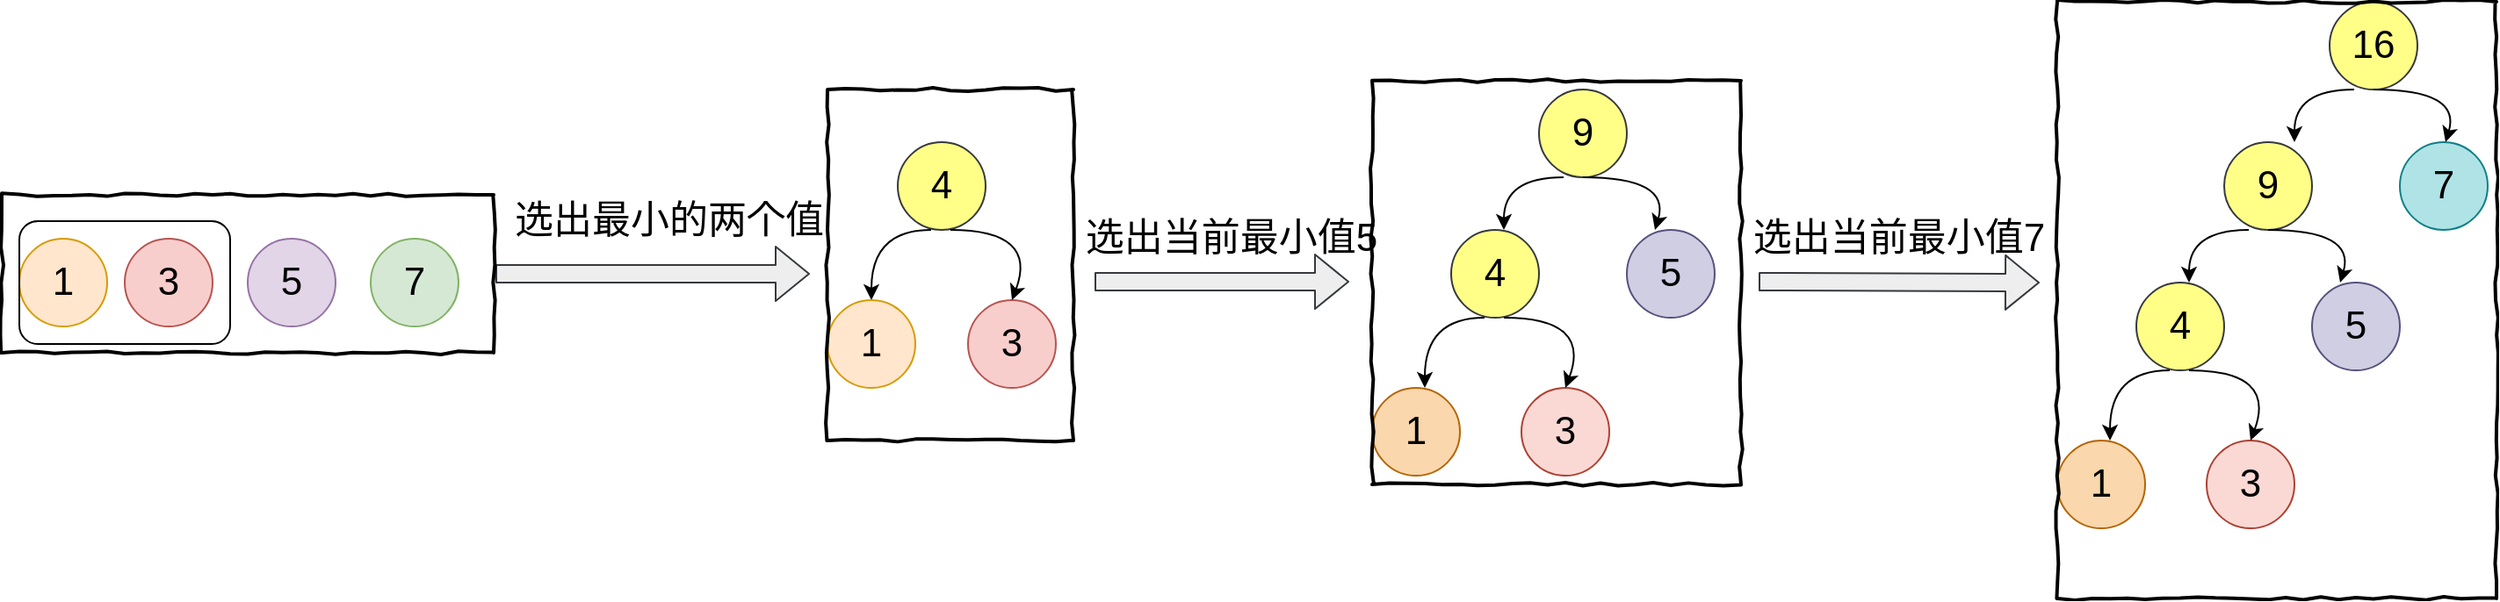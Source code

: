 <mxfile version="12.9.2" type="device"><diagram id="Op0ThOlVNFPtg72JiIdT" name="第 1 页"><mxGraphModel dx="793" dy="1610" grid="1" gridSize="10" guides="1" tooltips="1" connect="1" arrows="1" fold="1" page="1" pageScale="1" pageWidth="827" pageHeight="1169" math="0" shadow="0"><root><mxCell id="0"/><mxCell id="1" parent="0"/><mxCell id="OPsfWgrjkiYIIZV7oO3J-1" value="1" style="ellipse;whiteSpace=wrap;html=1;aspect=fixed;fillColor=#ffe6cc;strokeColor=#d79b00;fontSize=22;" vertex="1" parent="1"><mxGeometry x="70" y="5" width="50" height="50" as="geometry"/></mxCell><mxCell id="OPsfWgrjkiYIIZV7oO3J-2" value="3" style="ellipse;whiteSpace=wrap;html=1;aspect=fixed;fillColor=#f8cecc;strokeColor=#b85450;fontSize=22;" vertex="1" parent="1"><mxGeometry x="130" y="5" width="50" height="50" as="geometry"/></mxCell><mxCell id="OPsfWgrjkiYIIZV7oO3J-4" value="5" style="ellipse;whiteSpace=wrap;html=1;aspect=fixed;fillColor=#e1d5e7;strokeColor=#9673a6;fontSize=22;" vertex="1" parent="1"><mxGeometry x="200" y="5" width="50" height="50" as="geometry"/></mxCell><mxCell id="OPsfWgrjkiYIIZV7oO3J-6" value="7" style="ellipse;whiteSpace=wrap;html=1;aspect=fixed;fillColor=#d5e8d4;strokeColor=#82b366;fontSize=22;" vertex="1" parent="1"><mxGeometry x="270" y="5" width="50" height="50" as="geometry"/></mxCell><mxCell id="OPsfWgrjkiYIIZV7oO3J-9" value="3" style="ellipse;whiteSpace=wrap;html=1;aspect=fixed;fillColor=#f8cecc;strokeColor=#b85450;fontSize=22;" vertex="1" parent="1"><mxGeometry x="610" y="40" width="50" height="50" as="geometry"/></mxCell><mxCell id="OPsfWgrjkiYIIZV7oO3J-11" value="4" style="ellipse;whiteSpace=wrap;html=1;aspect=fixed;fillColor=#ffff88;strokeColor=#36393d;fontSize=22;" vertex="1" parent="1"><mxGeometry x="570" y="-50" width="50" height="50" as="geometry"/></mxCell><mxCell id="OPsfWgrjkiYIIZV7oO3J-12" value="" style="endArrow=classic;html=1;entryX=0.5;entryY=0;entryDx=0;entryDy=0;exitX=0.38;exitY=1;exitDx=0;exitDy=0;exitPerimeter=0;curved=1;fontSize=22;" edge="1" parent="1" source="OPsfWgrjkiYIIZV7oO3J-11"><mxGeometry width="50" height="50" relative="1" as="geometry"><mxPoint x="650" y="30" as="sourcePoint"/><mxPoint x="555" y="40" as="targetPoint"/><Array as="points"><mxPoint x="555"/></Array></mxGeometry></mxCell><mxCell id="OPsfWgrjkiYIIZV7oO3J-13" value="" style="endArrow=classic;html=1;entryX=0.5;entryY=0;entryDx=0;entryDy=0;curved=1;fontSize=22;" edge="1" parent="1" target="OPsfWgrjkiYIIZV7oO3J-9"><mxGeometry width="50" height="50" relative="1" as="geometry"><mxPoint x="600" as="sourcePoint"/><mxPoint x="770" y="-40" as="targetPoint"/><Array as="points"><mxPoint x="650"/></Array></mxGeometry></mxCell><mxCell id="OPsfWgrjkiYIIZV7oO3J-15" value="3" style="ellipse;whiteSpace=wrap;html=1;aspect=fixed;fillColor=#fad9d5;strokeColor=#ae4132;fontSize=22;" vertex="1" parent="1"><mxGeometry x="1315" y="120" width="50" height="50" as="geometry"/></mxCell><mxCell id="OPsfWgrjkiYIIZV7oO3J-16" value="4" style="ellipse;whiteSpace=wrap;html=1;aspect=fixed;fillColor=#ffff88;strokeColor=#36393d;fontSize=22;" vertex="1" parent="1"><mxGeometry x="1275" y="30" width="50" height="50" as="geometry"/></mxCell><mxCell id="OPsfWgrjkiYIIZV7oO3J-18" value="" style="endArrow=classic;html=1;entryX=0.5;entryY=0;entryDx=0;entryDy=0;curved=1;fontSize=22;" edge="1" parent="1" target="OPsfWgrjkiYIIZV7oO3J-15"><mxGeometry width="50" height="50" relative="1" as="geometry"><mxPoint x="1305" y="80" as="sourcePoint"/><mxPoint x="1475" y="40" as="targetPoint"/><Array as="points"><mxPoint x="1355" y="80"/></Array></mxGeometry></mxCell><mxCell id="OPsfWgrjkiYIIZV7oO3J-19" value="5" style="ellipse;whiteSpace=wrap;html=1;aspect=fixed;fillColor=#d0cee2;strokeColor=#56517e;fontSize=22;" vertex="1" parent="1"><mxGeometry x="1375" y="30" width="50" height="50" as="geometry"/></mxCell><mxCell id="OPsfWgrjkiYIIZV7oO3J-20" value="9" style="ellipse;whiteSpace=wrap;html=1;aspect=fixed;fillColor=#ffff88;strokeColor=#36393d;fontSize=22;" vertex="1" parent="1"><mxGeometry x="1325" y="-50" width="50" height="50" as="geometry"/></mxCell><mxCell id="OPsfWgrjkiYIIZV7oO3J-21" value="7" style="ellipse;whiteSpace=wrap;html=1;aspect=fixed;fillColor=#b0e3e6;strokeColor=#0e8088;fontSize=22;" vertex="1" parent="1"><mxGeometry x="1425" y="-50" width="50" height="50" as="geometry"/></mxCell><mxCell id="OPsfWgrjkiYIIZV7oO3J-24" value="" style="endArrow=classic;html=1;exitX=0.38;exitY=1;exitDx=0;exitDy=0;exitPerimeter=0;curved=1;fontSize=22;" edge="1" parent="1"><mxGeometry width="50" height="50" relative="1" as="geometry"><mxPoint x="1339" as="sourcePoint"/><mxPoint x="1305" y="30" as="targetPoint"/><Array as="points"><mxPoint x="1305"/></Array></mxGeometry></mxCell><mxCell id="OPsfWgrjkiYIIZV7oO3J-25" value="" style="endArrow=classic;html=1;entryX=0.32;entryY=0;entryDx=0;entryDy=0;curved=1;entryPerimeter=0;fontSize=22;" edge="1" parent="1" target="OPsfWgrjkiYIIZV7oO3J-19"><mxGeometry width="50" height="50" relative="1" as="geometry"><mxPoint x="1350" as="sourcePoint"/><mxPoint x="1385" y="40" as="targetPoint"/><Array as="points"><mxPoint x="1400"/></Array></mxGeometry></mxCell><mxCell id="OPsfWgrjkiYIIZV7oO3J-26" value="16" style="ellipse;whiteSpace=wrap;html=1;aspect=fixed;fillColor=#ffff88;strokeColor=#36393d;fontSize=22;" vertex="1" parent="1"><mxGeometry x="1385" y="-130" width="50" height="50" as="geometry"/></mxCell><mxCell id="OPsfWgrjkiYIIZV7oO3J-27" value="" style="endArrow=classic;html=1;exitX=0.38;exitY=1;exitDx=0;exitDy=0;exitPerimeter=0;curved=1;fontSize=22;" edge="1" parent="1"><mxGeometry width="50" height="50" relative="1" as="geometry"><mxPoint x="1399" y="-80" as="sourcePoint"/><mxPoint x="1365" y="-50" as="targetPoint"/><Array as="points"><mxPoint x="1365" y="-80"/></Array></mxGeometry></mxCell><mxCell id="OPsfWgrjkiYIIZV7oO3J-28" value="" style="endArrow=classic;html=1;entryX=0.32;entryY=0;entryDx=0;entryDy=0;curved=1;entryPerimeter=0;fontSize=22;" edge="1" parent="1"><mxGeometry width="50" height="50" relative="1" as="geometry"><mxPoint x="1410" y="-80" as="sourcePoint"/><mxPoint x="1451" y="-50" as="targetPoint"/><Array as="points"><mxPoint x="1460" y="-80"/></Array></mxGeometry></mxCell><mxCell id="OPsfWgrjkiYIIZV7oO3J-39" value="" style="rounded=1;whiteSpace=wrap;html=1;fillColor=none;fontSize=22;" vertex="1" parent="1"><mxGeometry x="70" y="-5" width="120" height="70" as="geometry"/></mxCell><mxCell id="OPsfWgrjkiYIIZV7oO3J-40" value="1" style="ellipse;whiteSpace=wrap;html=1;aspect=fixed;fillColor=#ffe6cc;strokeColor=#d79b00;fontSize=22;" vertex="1" parent="1"><mxGeometry x="530" y="40" width="50" height="50" as="geometry"/></mxCell><mxCell id="OPsfWgrjkiYIIZV7oO3J-41" value="" style="shape=flexArrow;endArrow=classic;html=1;fillColor=#eeeeee;strokeColor=#36393d;fontSize=22;" edge="1" parent="1"><mxGeometry width="50" height="50" relative="1" as="geometry"><mxPoint x="341" y="25" as="sourcePoint"/><mxPoint x="520" y="25" as="targetPoint"/></mxGeometry></mxCell><mxCell id="OPsfWgrjkiYIIZV7oO3J-43" value="&lt;span style=&quot;white-space: nowrap; font-size: 22px;&quot;&gt;&lt;font style=&quot;font-size: 22px;&quot;&gt;选出最小的两个值&lt;/font&gt;&lt;/span&gt;" style="text;html=1;strokeColor=none;fillColor=none;align=center;verticalAlign=middle;whiteSpace=wrap;rounded=0;fontSize=22;" vertex="1" parent="1"><mxGeometry x="420" y="-15" width="40" height="20" as="geometry"/></mxCell><mxCell id="OPsfWgrjkiYIIZV7oO3J-46" value="" style="shape=flexArrow;endArrow=classic;html=1;fillColor=#eeeeee;strokeColor=#36393d;" edge="1" parent="1"><mxGeometry width="50" height="50" relative="1" as="geometry"><mxPoint x="682" y="29.5" as="sourcePoint"/><mxPoint x="827" y="29.5" as="targetPoint"/></mxGeometry></mxCell><mxCell id="OPsfWgrjkiYIIZV7oO3J-47" value="&lt;span style=&quot;white-space: nowrap&quot;&gt;&lt;font style=&quot;font-size: 22px&quot;&gt;选出当前最小值5&lt;/font&gt;&lt;/span&gt;" style="text;html=1;strokeColor=none;fillColor=none;align=center;verticalAlign=middle;whiteSpace=wrap;rounded=0;" vertex="1" parent="1"><mxGeometry x="740" y="-5" width="40" height="20" as="geometry"/></mxCell><mxCell id="OPsfWgrjkiYIIZV7oO3J-51" value="3" style="ellipse;whiteSpace=wrap;html=1;aspect=fixed;fillColor=#fad9d5;strokeColor=#ae4132;fontSize=22;" vertex="1" parent="1"><mxGeometry x="925" y="90" width="50" height="50" as="geometry"/></mxCell><mxCell id="OPsfWgrjkiYIIZV7oO3J-52" value="4" style="ellipse;whiteSpace=wrap;html=1;aspect=fixed;fillColor=#ffff88;strokeColor=#36393d;fontSize=22;" vertex="1" parent="1"><mxGeometry x="885" width="50" height="50" as="geometry"/></mxCell><mxCell id="OPsfWgrjkiYIIZV7oO3J-53" value="" style="endArrow=classic;html=1;entryX=0.5;entryY=0;entryDx=0;entryDy=0;exitX=0.38;exitY=1;exitDx=0;exitDy=0;exitPerimeter=0;curved=1;fontSize=22;" edge="1" parent="1" source="OPsfWgrjkiYIIZV7oO3J-52"><mxGeometry width="50" height="50" relative="1" as="geometry"><mxPoint x="965" y="80" as="sourcePoint"/><mxPoint x="870" y="90" as="targetPoint"/><Array as="points"><mxPoint x="870" y="50"/></Array></mxGeometry></mxCell><mxCell id="OPsfWgrjkiYIIZV7oO3J-54" value="" style="endArrow=classic;html=1;entryX=0.5;entryY=0;entryDx=0;entryDy=0;curved=1;fontSize=22;" edge="1" parent="1" target="OPsfWgrjkiYIIZV7oO3J-51"><mxGeometry width="50" height="50" relative="1" as="geometry"><mxPoint x="915" y="50" as="sourcePoint"/><mxPoint x="1085" y="10" as="targetPoint"/><Array as="points"><mxPoint x="965" y="50"/></Array></mxGeometry></mxCell><mxCell id="OPsfWgrjkiYIIZV7oO3J-55" value="5" style="ellipse;whiteSpace=wrap;html=1;aspect=fixed;fillColor=#d0cee2;strokeColor=#56517e;fontSize=22;" vertex="1" parent="1"><mxGeometry x="985" width="50" height="50" as="geometry"/></mxCell><mxCell id="OPsfWgrjkiYIIZV7oO3J-56" value="9" style="ellipse;whiteSpace=wrap;html=1;aspect=fixed;fillColor=#ffff88;strokeColor=#36393d;fontSize=22;" vertex="1" parent="1"><mxGeometry x="935" y="-80" width="50" height="50" as="geometry"/></mxCell><mxCell id="OPsfWgrjkiYIIZV7oO3J-58" value="" style="endArrow=classic;html=1;exitX=0.38;exitY=1;exitDx=0;exitDy=0;exitPerimeter=0;curved=1;fontSize=22;" edge="1" parent="1"><mxGeometry width="50" height="50" relative="1" as="geometry"><mxPoint x="949" y="-30" as="sourcePoint"/><mxPoint x="915" as="targetPoint"/><Array as="points"><mxPoint x="915" y="-30"/></Array></mxGeometry></mxCell><mxCell id="OPsfWgrjkiYIIZV7oO3J-59" value="" style="endArrow=classic;html=1;entryX=0.32;entryY=0;entryDx=0;entryDy=0;curved=1;entryPerimeter=0;fontSize=22;" edge="1" parent="1" target="OPsfWgrjkiYIIZV7oO3J-55"><mxGeometry width="50" height="50" relative="1" as="geometry"><mxPoint x="960" y="-30" as="sourcePoint"/><mxPoint x="995" y="10" as="targetPoint"/><Array as="points"><mxPoint x="1010" y="-30"/></Array></mxGeometry></mxCell><mxCell id="OPsfWgrjkiYIIZV7oO3J-63" value="1" style="ellipse;whiteSpace=wrap;html=1;aspect=fixed;fillColor=#fad7ac;strokeColor=#b46504;fontSize=22;" vertex="1" parent="1"><mxGeometry x="840" y="90" width="50" height="50" as="geometry"/></mxCell><mxCell id="OPsfWgrjkiYIIZV7oO3J-67" value="" style="endArrow=classic;html=1;entryX=0.5;entryY=0;entryDx=0;entryDy=0;exitX=0.38;exitY=1;exitDx=0;exitDy=0;exitPerimeter=0;curved=1;fontSize=22;" edge="1" parent="1"><mxGeometry width="50" height="50" relative="1" as="geometry"><mxPoint x="1294" y="80" as="sourcePoint"/><mxPoint x="1260" y="120" as="targetPoint"/><Array as="points"><mxPoint x="1260" y="80"/></Array></mxGeometry></mxCell><mxCell id="OPsfWgrjkiYIIZV7oO3J-71" value="" style="shape=flexArrow;endArrow=classic;html=1;fillColor=#eeeeee;strokeColor=#36393d;" edge="1" parent="1"><mxGeometry width="50" height="50" relative="1" as="geometry"><mxPoint x="1060" y="29.5" as="sourcePoint"/><mxPoint x="1220" y="30" as="targetPoint"/></mxGeometry></mxCell><mxCell id="OPsfWgrjkiYIIZV7oO3J-72" value="&lt;span style=&quot;white-space: nowrap&quot;&gt;&lt;font style=&quot;font-size: 22px&quot;&gt;选出当前最小值7&lt;/font&gt;&lt;/span&gt;" style="text;html=1;strokeColor=none;fillColor=none;align=center;verticalAlign=middle;whiteSpace=wrap;rounded=0;" vertex="1" parent="1"><mxGeometry x="1120" y="-5" width="40" height="20" as="geometry"/></mxCell><mxCell id="OPsfWgrjkiYIIZV7oO3J-76" value="1" style="ellipse;whiteSpace=wrap;html=1;aspect=fixed;fillColor=#fad7ac;strokeColor=#b46504;fontSize=22;" vertex="1" parent="1"><mxGeometry x="1230" y="120" width="50" height="50" as="geometry"/></mxCell><mxCell id="OPsfWgrjkiYIIZV7oO3J-77" value="" style="html=1;whiteSpace=wrap;comic=1;strokeWidth=2;fontFamily=Comic Sans MS;fontStyle=1;fillColor=none;" vertex="1" parent="1"><mxGeometry x="1230" y="-130" width="250" height="340" as="geometry"/></mxCell><mxCell id="OPsfWgrjkiYIIZV7oO3J-81" value="" style="html=1;whiteSpace=wrap;comic=1;strokeWidth=2;fontFamily=Comic Sans MS;fontStyle=1;fillColor=none;" vertex="1" parent="1"><mxGeometry x="60" y="-20" width="280" height="90" as="geometry"/></mxCell><mxCell id="OPsfWgrjkiYIIZV7oO3J-82" value="" style="html=1;whiteSpace=wrap;comic=1;strokeWidth=2;fontFamily=Comic Sans MS;fontStyle=1;fillColor=none;" vertex="1" parent="1"><mxGeometry x="530" y="-80" width="140" height="200" as="geometry"/></mxCell><mxCell id="OPsfWgrjkiYIIZV7oO3J-83" value="" style="html=1;whiteSpace=wrap;comic=1;strokeWidth=2;fontFamily=Comic Sans MS;fontStyle=1;fillColor=none;" vertex="1" parent="1"><mxGeometry x="840" y="-85" width="210" height="230" as="geometry"/></mxCell></root></mxGraphModel></diagram></mxfile>